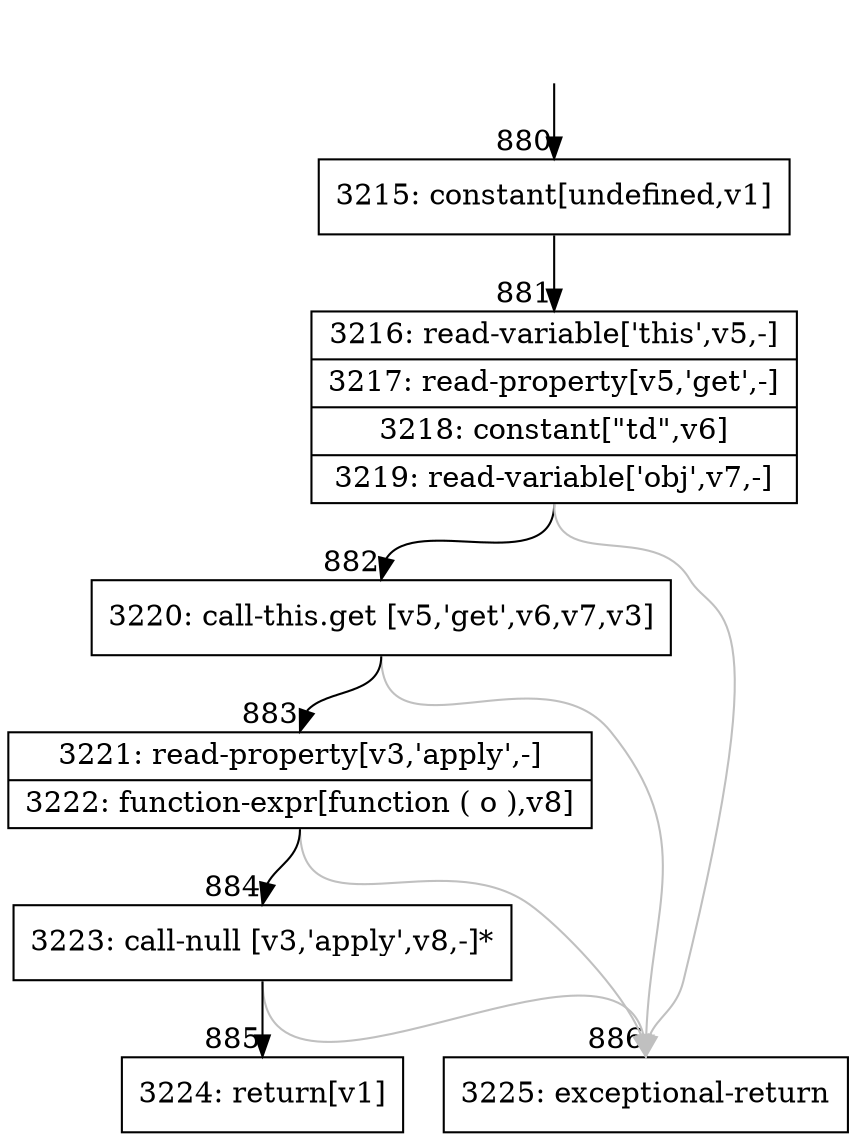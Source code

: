 digraph {
rankdir="TD"
BB_entry45[shape=none,label=""];
BB_entry45 -> BB880 [tailport=s, headport=n, headlabel="    880"]
BB880 [shape=record label="{3215: constant[undefined,v1]}" ] 
BB880 -> BB881 [tailport=s, headport=n, headlabel="      881"]
BB881 [shape=record label="{3216: read-variable['this',v5,-]|3217: read-property[v5,'get',-]|3218: constant[\"td\",v6]|3219: read-variable['obj',v7,-]}" ] 
BB881 -> BB882 [tailport=s, headport=n, headlabel="      882"]
BB881 -> BB886 [tailport=s, headport=n, color=gray, headlabel="      886"]
BB882 [shape=record label="{3220: call-this.get [v5,'get',v6,v7,v3]}" ] 
BB882 -> BB883 [tailport=s, headport=n, headlabel="      883"]
BB882 -> BB886 [tailport=s, headport=n, color=gray]
BB883 [shape=record label="{3221: read-property[v3,'apply',-]|3222: function-expr[function ( o ),v8]}" ] 
BB883 -> BB884 [tailport=s, headport=n, headlabel="      884"]
BB883 -> BB886 [tailport=s, headport=n, color=gray]
BB884 [shape=record label="{3223: call-null [v3,'apply',v8,-]*}" ] 
BB884 -> BB885 [tailport=s, headport=n, headlabel="      885"]
BB884 -> BB886 [tailport=s, headport=n, color=gray]
BB885 [shape=record label="{3224: return[v1]}" ] 
BB886 [shape=record label="{3225: exceptional-return}" ] 
//#$~ 642
}

